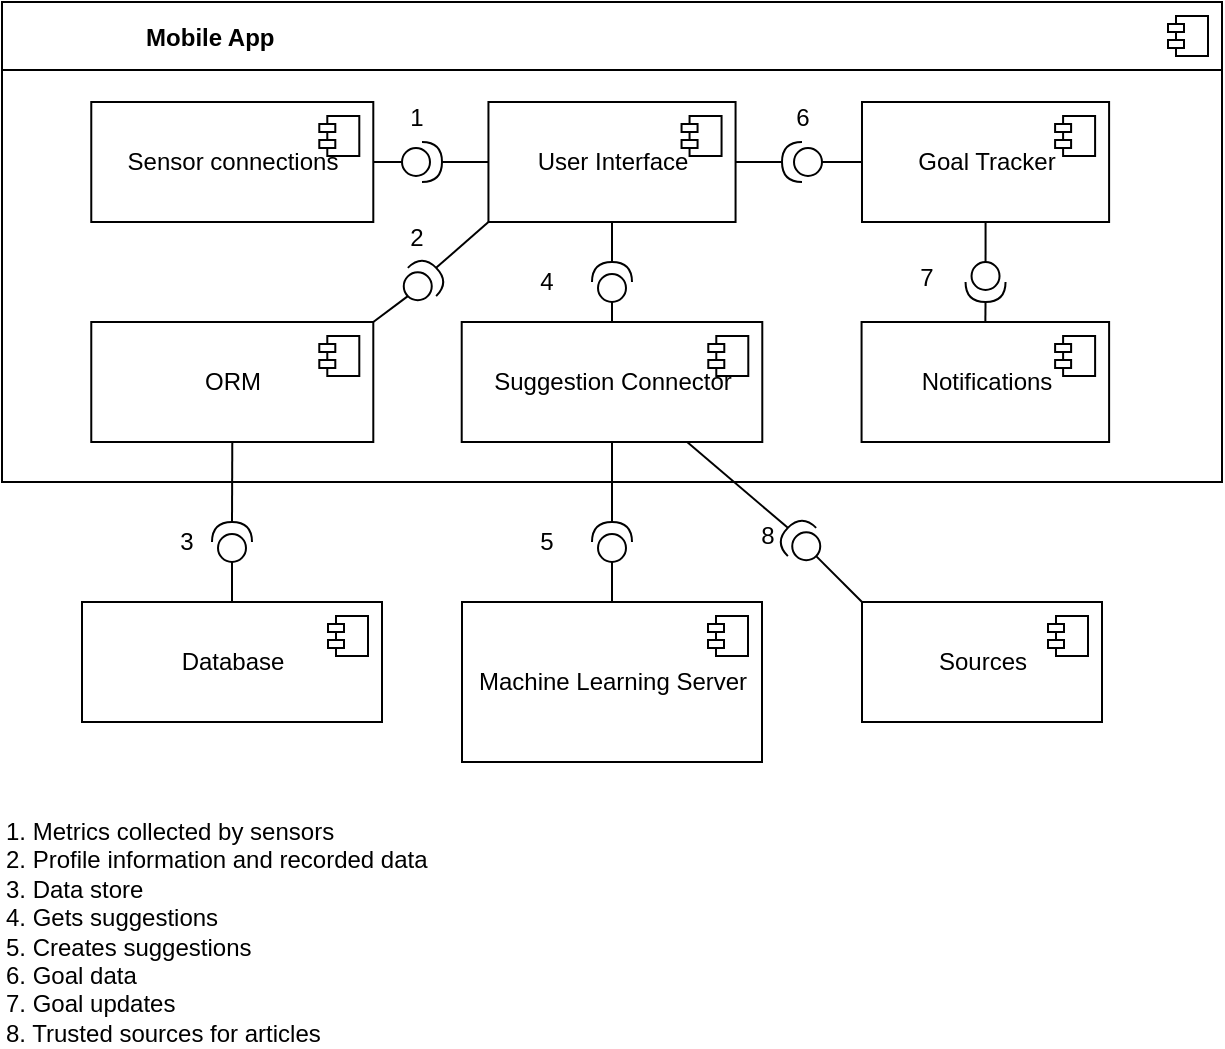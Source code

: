 <mxfile version="20.5.1" type="device"><diagram name="Page-1" id="5f0bae14-7c28-e335-631c-24af17079c00"><mxGraphModel dx="1138" dy="629" grid="1" gridSize="10" guides="1" tooltips="1" connect="1" arrows="1" fold="1" page="1" pageScale="1" pageWidth="1100" pageHeight="850" background="none" math="0" shadow="0"><root><mxCell id="0"/><mxCell id="1" parent="0"/><mxCell id="LrzPW85DipcOHREOl5V1-48" value="Database" style="html=1;dropTarget=0;" vertex="1" parent="1"><mxGeometry x="230" y="490" width="150" height="60" as="geometry"/></mxCell><mxCell id="LrzPW85DipcOHREOl5V1-49" value="" style="shape=module;jettyWidth=8;jettyHeight=4;" vertex="1" parent="LrzPW85DipcOHREOl5V1-48"><mxGeometry x="1" width="20" height="20" relative="1" as="geometry"><mxPoint x="-27" y="7" as="offset"/></mxGeometry></mxCell><mxCell id="LrzPW85DipcOHREOl5V1-33" value="" style="group" vertex="1" connectable="0" parent="1"><mxGeometry x="190" y="190" width="610" height="240" as="geometry"/></mxCell><mxCell id="LrzPW85DipcOHREOl5V1-2" value="" style="html=1;dropTarget=0;" vertex="1" parent="LrzPW85DipcOHREOl5V1-33"><mxGeometry width="610" height="240" as="geometry"/></mxCell><mxCell id="LrzPW85DipcOHREOl5V1-3" value="" style="shape=module;jettyWidth=8;jettyHeight=4;" vertex="1" parent="LrzPW85DipcOHREOl5V1-2"><mxGeometry x="1" width="20" height="20" relative="1" as="geometry"><mxPoint x="-27" y="7" as="offset"/></mxGeometry></mxCell><mxCell id="LrzPW85DipcOHREOl5V1-4" value="User Interface" style="html=1;dropTarget=0;" vertex="1" parent="LrzPW85DipcOHREOl5V1-33"><mxGeometry x="243.224" y="50" width="123.556" height="60" as="geometry"/></mxCell><mxCell id="LrzPW85DipcOHREOl5V1-5" value="" style="shape=module;jettyWidth=8;jettyHeight=4;" vertex="1" parent="LrzPW85DipcOHREOl5V1-4"><mxGeometry x="1" width="20" height="20" relative="1" as="geometry"><mxPoint x="-27" y="7" as="offset"/></mxGeometry></mxCell><mxCell id="LrzPW85DipcOHREOl5V1-6" value="ORM" style="html=1;dropTarget=0;" vertex="1" parent="LrzPW85DipcOHREOl5V1-33"><mxGeometry x="44.636" y="160" width="141.016" height="60" as="geometry"/></mxCell><mxCell id="LrzPW85DipcOHREOl5V1-7" value="" style="shape=module;jettyWidth=8;jettyHeight=4;" vertex="1" parent="LrzPW85DipcOHREOl5V1-6"><mxGeometry x="1" width="20" height="20" relative="1" as="geometry"><mxPoint x="-27" y="7" as="offset"/></mxGeometry></mxCell><mxCell id="LrzPW85DipcOHREOl5V1-10" value="Sensor connections" style="html=1;dropTarget=0;" vertex="1" parent="LrzPW85DipcOHREOl5V1-33"><mxGeometry x="44.636" y="50" width="141.016" height="60" as="geometry"/></mxCell><mxCell id="LrzPW85DipcOHREOl5V1-11" value="" style="shape=module;jettyWidth=8;jettyHeight=4;" vertex="1" parent="LrzPW85DipcOHREOl5V1-10"><mxGeometry x="1" width="20" height="20" relative="1" as="geometry"><mxPoint x="-27" y="7" as="offset"/></mxGeometry></mxCell><mxCell id="LrzPW85DipcOHREOl5V1-22" value="Goal Tracker" style="html=1;dropTarget=0;" vertex="1" parent="LrzPW85DipcOHREOl5V1-33"><mxGeometry x="429.996" y="50" width="123.556" height="60" as="geometry"/></mxCell><mxCell id="LrzPW85DipcOHREOl5V1-23" value="" style="shape=module;jettyWidth=8;jettyHeight=4;" vertex="1" parent="LrzPW85DipcOHREOl5V1-22"><mxGeometry x="1" width="20" height="20" relative="1" as="geometry"><mxPoint x="-27" y="7" as="offset"/></mxGeometry></mxCell><mxCell id="LrzPW85DipcOHREOl5V1-32" value="" style="line;strokeWidth=1;fillColor=none;align=left;verticalAlign=middle;spacingTop=-1;spacingLeft=3;spacingRight=3;rotatable=0;labelPosition=right;points=[];portConstraint=eastwest;strokeColor=inherit;" vertex="1" parent="LrzPW85DipcOHREOl5V1-33"><mxGeometry y="30" width="610" height="8" as="geometry"/></mxCell><mxCell id="LrzPW85DipcOHREOl5V1-37" value="Mobile App" style="text;align=center;fontStyle=1;verticalAlign=middle;spacingLeft=3;spacingRight=3;strokeColor=none;rotatable=0;points=[[0,0.5],[1,0.5]];portConstraint=eastwest;" vertex="1" parent="LrzPW85DipcOHREOl5V1-33"><mxGeometry x="44.634" y="4" width="119.024" height="26" as="geometry"/></mxCell><mxCell id="LrzPW85DipcOHREOl5V1-57" value="Suggestion Connector" style="html=1;dropTarget=0;" vertex="1" parent="LrzPW85DipcOHREOl5V1-33"><mxGeometry x="229.853" y="160" width="150.29" height="60" as="geometry"/></mxCell><mxCell id="LrzPW85DipcOHREOl5V1-58" value="" style="shape=module;jettyWidth=8;jettyHeight=4;" vertex="1" parent="LrzPW85DipcOHREOl5V1-57"><mxGeometry x="1" width="20" height="20" relative="1" as="geometry"><mxPoint x="-27" y="7" as="offset"/></mxGeometry></mxCell><mxCell id="LrzPW85DipcOHREOl5V1-59" value="Notifications" style="html=1;dropTarget=0;" vertex="1" parent="LrzPW85DipcOHREOl5V1-33"><mxGeometry x="429.786" y="160" width="123.768" height="60" as="geometry"/></mxCell><mxCell id="LrzPW85DipcOHREOl5V1-60" value="" style="shape=module;jettyWidth=8;jettyHeight=4;" vertex="1" parent="LrzPW85DipcOHREOl5V1-59"><mxGeometry x="1" width="20" height="20" relative="1" as="geometry"><mxPoint x="-27" y="7" as="offset"/></mxGeometry></mxCell><mxCell id="LrzPW85DipcOHREOl5V1-63" value="" style="shape=providedRequiredInterface;html=1;verticalLabelPosition=bottom;sketch=0;rotation=90;" vertex="1" parent="LrzPW85DipcOHREOl5V1-33"><mxGeometry x="481.77" y="130" width="20" height="20" as="geometry"/></mxCell><mxCell id="LrzPW85DipcOHREOl5V1-64" value="" style="shape=providedRequiredInterface;html=1;verticalLabelPosition=bottom;sketch=0;rotation=-180;" vertex="1" parent="LrzPW85DipcOHREOl5V1-33"><mxGeometry x="390" y="70" width="20" height="20" as="geometry"/></mxCell><mxCell id="LrzPW85DipcOHREOl5V1-65" value="" style="shape=providedRequiredInterface;html=1;verticalLabelPosition=bottom;sketch=0;" vertex="1" parent="LrzPW85DipcOHREOl5V1-33"><mxGeometry x="200" y="70" width="20" height="20" as="geometry"/></mxCell><mxCell id="LrzPW85DipcOHREOl5V1-66" value="" style="shape=providedRequiredInterface;html=1;verticalLabelPosition=bottom;sketch=0;rotation=-45;" vertex="1" parent="LrzPW85DipcOHREOl5V1-33"><mxGeometry x="200" y="130" width="20" height="20" as="geometry"/></mxCell><mxCell id="LrzPW85DipcOHREOl5V1-67" value="" style="shape=providedRequiredInterface;html=1;verticalLabelPosition=bottom;sketch=0;rotation=-90;" vertex="1" parent="LrzPW85DipcOHREOl5V1-33"><mxGeometry x="295" y="130" width="20" height="20" as="geometry"/></mxCell><mxCell id="LrzPW85DipcOHREOl5V1-69" value="" style="endArrow=none;html=1;rounded=0;entryX=0;entryY=0.5;entryDx=0;entryDy=0;exitX=1;exitY=0.5;exitDx=0;exitDy=0;exitPerimeter=0;" edge="1" parent="LrzPW85DipcOHREOl5V1-33" source="LrzPW85DipcOHREOl5V1-65" target="LrzPW85DipcOHREOl5V1-4"><mxGeometry width="50" height="50" relative="1" as="geometry"><mxPoint x="-140" y="260" as="sourcePoint"/><mxPoint x="-90" y="210" as="targetPoint"/></mxGeometry></mxCell><mxCell id="LrzPW85DipcOHREOl5V1-70" value="" style="endArrow=none;html=1;rounded=0;entryX=0;entryY=0.5;entryDx=0;entryDy=0;entryPerimeter=0;exitX=1;exitY=0.5;exitDx=0;exitDy=0;" edge="1" parent="LrzPW85DipcOHREOl5V1-33" source="LrzPW85DipcOHREOl5V1-10" target="LrzPW85DipcOHREOl5V1-65"><mxGeometry width="50" height="50" relative="1" as="geometry"><mxPoint x="-120" y="310" as="sourcePoint"/><mxPoint x="-70" y="260" as="targetPoint"/></mxGeometry></mxCell><mxCell id="LrzPW85DipcOHREOl5V1-71" value="" style="endArrow=none;html=1;rounded=0;entryX=0;entryY=1;entryDx=0;entryDy=0;exitX=1;exitY=0.5;exitDx=0;exitDy=0;exitPerimeter=0;" edge="1" parent="LrzPW85DipcOHREOl5V1-33" source="LrzPW85DipcOHREOl5V1-66" target="LrzPW85DipcOHREOl5V1-4"><mxGeometry width="50" height="50" relative="1" as="geometry"><mxPoint x="-60" y="330" as="sourcePoint"/><mxPoint x="-10" y="280" as="targetPoint"/></mxGeometry></mxCell><mxCell id="LrzPW85DipcOHREOl5V1-72" value="" style="endArrow=none;html=1;rounded=0;entryX=0;entryY=0.5;entryDx=0;entryDy=0;entryPerimeter=0;exitX=1;exitY=0;exitDx=0;exitDy=0;" edge="1" parent="LrzPW85DipcOHREOl5V1-33" source="LrzPW85DipcOHREOl5V1-6" target="LrzPW85DipcOHREOl5V1-66"><mxGeometry width="50" height="50" relative="1" as="geometry"><mxPoint x="-50" y="330" as="sourcePoint"/><mxPoint y="280" as="targetPoint"/></mxGeometry></mxCell><mxCell id="LrzPW85DipcOHREOl5V1-73" value="" style="endArrow=none;html=1;rounded=0;exitX=0;exitY=0.5;exitDx=0;exitDy=0;exitPerimeter=0;entryX=0.5;entryY=0;entryDx=0;entryDy=0;" edge="1" parent="LrzPW85DipcOHREOl5V1-33" source="LrzPW85DipcOHREOl5V1-67" target="LrzPW85DipcOHREOl5V1-57"><mxGeometry width="50" height="50" relative="1" as="geometry"><mxPoint x="350" y="160" as="sourcePoint"/><mxPoint x="400" y="110" as="targetPoint"/></mxGeometry></mxCell><mxCell id="LrzPW85DipcOHREOl5V1-74" value="" style="endArrow=none;html=1;rounded=0;entryX=0.5;entryY=1;entryDx=0;entryDy=0;exitX=1;exitY=0.5;exitDx=0;exitDy=0;exitPerimeter=0;" edge="1" parent="LrzPW85DipcOHREOl5V1-33" source="LrzPW85DipcOHREOl5V1-67" target="LrzPW85DipcOHREOl5V1-4"><mxGeometry width="50" height="50" relative="1" as="geometry"><mxPoint x="-70" y="340" as="sourcePoint"/><mxPoint x="-20" y="290" as="targetPoint"/></mxGeometry></mxCell><mxCell id="LrzPW85DipcOHREOl5V1-75" value="" style="endArrow=none;html=1;rounded=0;entryX=1;entryY=0.5;entryDx=0;entryDy=0;entryPerimeter=0;exitX=0.5;exitY=0;exitDx=0;exitDy=0;" edge="1" parent="LrzPW85DipcOHREOl5V1-33" source="LrzPW85DipcOHREOl5V1-59" target="LrzPW85DipcOHREOl5V1-63"><mxGeometry width="50" height="50" relative="1" as="geometry"><mxPoint x="510" y="310" as="sourcePoint"/><mxPoint x="560" y="260" as="targetPoint"/></mxGeometry></mxCell><mxCell id="LrzPW85DipcOHREOl5V1-76" value="" style="endArrow=none;html=1;rounded=0;entryX=0.5;entryY=1;entryDx=0;entryDy=0;exitX=0;exitY=0.5;exitDx=0;exitDy=0;exitPerimeter=0;" edge="1" parent="LrzPW85DipcOHREOl5V1-33" source="LrzPW85DipcOHREOl5V1-63" target="LrzPW85DipcOHREOl5V1-22"><mxGeometry width="50" height="50" relative="1" as="geometry"><mxPoint x="640" y="150" as="sourcePoint"/><mxPoint x="690" y="100" as="targetPoint"/></mxGeometry></mxCell><mxCell id="LrzPW85DipcOHREOl5V1-77" value="" style="endArrow=none;html=1;rounded=0;entryX=0;entryY=0.5;entryDx=0;entryDy=0;exitX=0;exitY=0.5;exitDx=0;exitDy=0;exitPerimeter=0;" edge="1" parent="LrzPW85DipcOHREOl5V1-33" source="LrzPW85DipcOHREOl5V1-64" target="LrzPW85DipcOHREOl5V1-22"><mxGeometry width="50" height="50" relative="1" as="geometry"><mxPoint x="-80" y="220" as="sourcePoint"/><mxPoint x="-30" y="170" as="targetPoint"/></mxGeometry></mxCell><mxCell id="LrzPW85DipcOHREOl5V1-78" value="" style="endArrow=none;html=1;rounded=0;exitX=1;exitY=0.5;exitDx=0;exitDy=0;entryX=1;entryY=0.5;entryDx=0;entryDy=0;entryPerimeter=0;" edge="1" parent="LrzPW85DipcOHREOl5V1-33" source="LrzPW85DipcOHREOl5V1-4" target="LrzPW85DipcOHREOl5V1-64"><mxGeometry width="50" height="50" relative="1" as="geometry"><mxPoint x="670" y="140" as="sourcePoint"/><mxPoint x="720" y="90" as="targetPoint"/></mxGeometry></mxCell><mxCell id="LrzPW85DipcOHREOl5V1-86" value="1" style="text;html=1;strokeColor=none;fillColor=none;align=center;verticalAlign=middle;whiteSpace=wrap;rounded=0;" vertex="1" parent="LrzPW85DipcOHREOl5V1-33"><mxGeometry x="195" y="45" width="25" height="25" as="geometry"/></mxCell><mxCell id="LrzPW85DipcOHREOl5V1-87" value="2" style="text;html=1;strokeColor=none;fillColor=none;align=center;verticalAlign=middle;whiteSpace=wrap;rounded=0;" vertex="1" parent="LrzPW85DipcOHREOl5V1-33"><mxGeometry x="195" y="105" width="25" height="25" as="geometry"/></mxCell><mxCell id="LrzPW85DipcOHREOl5V1-89" value="4" style="text;html=1;strokeColor=none;fillColor=none;align=center;verticalAlign=middle;whiteSpace=wrap;rounded=0;" vertex="1" parent="LrzPW85DipcOHREOl5V1-33"><mxGeometry x="260" y="127.5" width="25" height="25" as="geometry"/></mxCell><mxCell id="LrzPW85DipcOHREOl5V1-91" value="6&lt;span style=&quot;color: rgba(0, 0, 0, 0); font-family: monospace; font-size: 0px; text-align: start;&quot;&gt;%3CmxGraphModel%3E%3Croot%3E%3CmxCell%20id%3D%220%22%2F%3E%3CmxCell%20id%3D%221%22%20parent%3D%220%22%2F%3E%3CmxCell%20id%3D%222%22%20value%3D%222%22%20style%3D%22text%3Bhtml%3D1%3BstrokeColor%3Dnone%3BfillColor%3Dnone%3Balign%3Dcenter%3BverticalAlign%3Dmiddle%3BwhiteSpace%3Dwrap%3Brounded%3D0%3B%22%20vertex%3D%221%22%20parent%3D%221%22%3E%3CmxGeometry%20x%3D%22385%22%20y%3D%22295%22%20width%3D%2225%22%20height%3D%2225%22%20as%3D%22geometry%22%2F%3E%3C%2FmxCell%3E%3C%2Froot%3E%3C%2FmxGraphModel%3E&lt;/span&gt;" style="text;html=1;strokeColor=none;fillColor=none;align=center;verticalAlign=middle;whiteSpace=wrap;rounded=0;" vertex="1" parent="LrzPW85DipcOHREOl5V1-33"><mxGeometry x="387.5" y="45" width="25" height="25" as="geometry"/></mxCell><mxCell id="LrzPW85DipcOHREOl5V1-92" value="7" style="text;html=1;strokeColor=none;fillColor=none;align=center;verticalAlign=middle;whiteSpace=wrap;rounded=0;" vertex="1" parent="LrzPW85DipcOHREOl5V1-33"><mxGeometry x="450" y="125" width="25" height="25" as="geometry"/></mxCell><mxCell id="LrzPW85DipcOHREOl5V1-34" value="" style="line;strokeWidth=1;fillColor=none;align=left;verticalAlign=middle;spacingTop=-1;spacingLeft=3;spacingRight=3;rotatable=0;labelPosition=right;points=[];portConstraint=eastwest;strokeColor=inherit;" vertex="1" parent="1"><mxGeometry x="190" y="220" width="610" height="8" as="geometry"/></mxCell><mxCell id="LrzPW85DipcOHREOl5V1-51" value="Machine Learning Server" style="html=1;dropTarget=0;" vertex="1" parent="1"><mxGeometry x="420" y="490" width="150" height="80" as="geometry"/></mxCell><mxCell id="LrzPW85DipcOHREOl5V1-52" value="" style="shape=module;jettyWidth=8;jettyHeight=4;" vertex="1" parent="LrzPW85DipcOHREOl5V1-51"><mxGeometry x="1" width="20" height="20" relative="1" as="geometry"><mxPoint x="-27" y="7" as="offset"/></mxGeometry></mxCell><mxCell id="LrzPW85DipcOHREOl5V1-61" value="" style="shape=providedRequiredInterface;html=1;verticalLabelPosition=bottom;sketch=0;rotation=-90;" vertex="1" parent="1"><mxGeometry x="295" y="450" width="20" height="20" as="geometry"/></mxCell><mxCell id="LrzPW85DipcOHREOl5V1-62" value="" style="shape=providedRequiredInterface;html=1;verticalLabelPosition=bottom;sketch=0;rotation=-90;" vertex="1" parent="1"><mxGeometry x="485" y="450" width="20" height="20" as="geometry"/></mxCell><mxCell id="LrzPW85DipcOHREOl5V1-79" value="" style="endArrow=none;html=1;rounded=0;entryX=0.5;entryY=1;entryDx=0;entryDy=0;exitX=1;exitY=0.5;exitDx=0;exitDy=0;exitPerimeter=0;" edge="1" parent="1" source="LrzPW85DipcOHREOl5V1-61" target="LrzPW85DipcOHREOl5V1-6"><mxGeometry width="50" height="50" relative="1" as="geometry"><mxPoint x="160" y="510" as="sourcePoint"/><mxPoint x="210" y="460" as="targetPoint"/></mxGeometry></mxCell><mxCell id="LrzPW85DipcOHREOl5V1-80" value="" style="endArrow=none;html=1;rounded=0;entryX=0.5;entryY=1;entryDx=0;entryDy=0;exitX=1;exitY=0.5;exitDx=0;exitDy=0;exitPerimeter=0;" edge="1" parent="1" source="LrzPW85DipcOHREOl5V1-62" target="LrzPW85DipcOHREOl5V1-57"><mxGeometry width="50" height="50" relative="1" as="geometry"><mxPoint x="160" y="540" as="sourcePoint"/><mxPoint x="210" y="490" as="targetPoint"/></mxGeometry></mxCell><mxCell id="LrzPW85DipcOHREOl5V1-81" value="" style="endArrow=none;html=1;rounded=0;entryX=0;entryY=0.5;entryDx=0;entryDy=0;entryPerimeter=0;exitX=0.5;exitY=0;exitDx=0;exitDy=0;" edge="1" parent="1" source="LrzPW85DipcOHREOl5V1-48" target="LrzPW85DipcOHREOl5V1-61"><mxGeometry width="50" height="50" relative="1" as="geometry"><mxPoint x="140" y="530" as="sourcePoint"/><mxPoint x="190" y="480" as="targetPoint"/></mxGeometry></mxCell><mxCell id="LrzPW85DipcOHREOl5V1-82" value="" style="endArrow=none;html=1;rounded=0;entryX=0;entryY=0.5;entryDx=0;entryDy=0;entryPerimeter=0;exitX=0.5;exitY=0;exitDx=0;exitDy=0;" edge="1" parent="1" source="LrzPW85DipcOHREOl5V1-51" target="LrzPW85DipcOHREOl5V1-62"><mxGeometry width="50" height="50" relative="1" as="geometry"><mxPoint x="350" y="630" as="sourcePoint"/><mxPoint x="400" y="580" as="targetPoint"/></mxGeometry></mxCell><mxCell id="LrzPW85DipcOHREOl5V1-88" value="3&lt;span style=&quot;color: rgba(0, 0, 0, 0); font-family: monospace; font-size: 0px; text-align: start;&quot;&gt;%3CmxGraphModel%3E%3Croot%3E%3CmxCell%20id%3D%220%22%2F%3E%3CmxCell%20id%3D%221%22%20parent%3D%220%22%2F%3E%3CmxCell%20id%3D%222%22%20value%3D%222%22%20style%3D%22text%3Bhtml%3D1%3BstrokeColor%3Dnone%3BfillColor%3Dnone%3Balign%3Dcenter%3BverticalAlign%3Dmiddle%3BwhiteSpace%3Dwrap%3Brounded%3D0%3B%22%20vertex%3D%221%22%20parent%3D%221%22%3E%3CmxGeometry%20x%3D%22385%22%20y%3D%22295%22%20width%3D%2225%22%20height%3D%2225%22%20as%3D%22geometry%22%2F%3E%3C%2FmxCell%3E%3C%2Froot%3E%3C%2FmxGraphModel%3E&lt;/span&gt;" style="text;html=1;strokeColor=none;fillColor=none;align=center;verticalAlign=middle;whiteSpace=wrap;rounded=0;" vertex="1" parent="1"><mxGeometry x="270" y="447.5" width="25" height="25" as="geometry"/></mxCell><mxCell id="LrzPW85DipcOHREOl5V1-90" value="5" style="text;html=1;strokeColor=none;fillColor=none;align=center;verticalAlign=middle;whiteSpace=wrap;rounded=0;" vertex="1" parent="1"><mxGeometry x="450" y="447.5" width="25" height="25" as="geometry"/></mxCell><mxCell id="LrzPW85DipcOHREOl5V1-94" value="1. Metrics collected by sensors&lt;br&gt;2. Profile information and recorded data&lt;br&gt;3. Data store&lt;br&gt;4. Gets suggestions&lt;br&gt;5. Creates suggestions&lt;br&gt;6. Goal data&lt;br&gt;7. Goal updates&lt;br&gt;8. Trusted sources for articles" style="text;html=1;strokeColor=none;fillColor=none;align=left;verticalAlign=middle;whiteSpace=wrap;rounded=0;" vertex="1" parent="1"><mxGeometry x="190" y="600" width="410" height="110" as="geometry"/></mxCell><mxCell id="LrzPW85DipcOHREOl5V1-95" value="Sources" style="html=1;dropTarget=0;" vertex="1" parent="1"><mxGeometry x="620" y="490" width="120" height="60" as="geometry"/></mxCell><mxCell id="LrzPW85DipcOHREOl5V1-96" value="" style="shape=module;jettyWidth=8;jettyHeight=4;" vertex="1" parent="LrzPW85DipcOHREOl5V1-95"><mxGeometry x="1" width="20" height="20" relative="1" as="geometry"><mxPoint x="-27" y="7" as="offset"/></mxGeometry></mxCell><mxCell id="LrzPW85DipcOHREOl5V1-97" value="" style="shape=providedRequiredInterface;html=1;verticalLabelPosition=bottom;sketch=0;rotation=-135;" vertex="1" parent="1"><mxGeometry x="580" y="450" width="20" height="20" as="geometry"/></mxCell><mxCell id="LrzPW85DipcOHREOl5V1-98" value="" style="endArrow=none;html=1;rounded=0;exitX=0;exitY=0.5;exitDx=0;exitDy=0;exitPerimeter=0;entryX=0;entryY=0;entryDx=0;entryDy=0;" edge="1" parent="1" source="LrzPW85DipcOHREOl5V1-97" target="LrzPW85DipcOHREOl5V1-95"><mxGeometry width="50" height="50" relative="1" as="geometry"><mxPoint x="620" y="440" as="sourcePoint"/><mxPoint x="670" y="390" as="targetPoint"/></mxGeometry></mxCell><mxCell id="LrzPW85DipcOHREOl5V1-99" value="" style="endArrow=none;html=1;rounded=0;entryX=1;entryY=0.5;entryDx=0;entryDy=0;entryPerimeter=0;exitX=0.75;exitY=1;exitDx=0;exitDy=0;" edge="1" parent="1" source="LrzPW85DipcOHREOl5V1-57" target="LrzPW85DipcOHREOl5V1-97"><mxGeometry width="50" height="50" relative="1" as="geometry"><mxPoint x="540" y="500" as="sourcePoint"/><mxPoint x="550" y="440" as="targetPoint"/></mxGeometry></mxCell><mxCell id="LrzPW85DipcOHREOl5V1-100" value="8" style="text;html=1;strokeColor=none;fillColor=none;align=center;verticalAlign=middle;whiteSpace=wrap;rounded=0;" vertex="1" parent="1"><mxGeometry x="543" y="442" width="60" height="30" as="geometry"/></mxCell></root></mxGraphModel></diagram></mxfile>